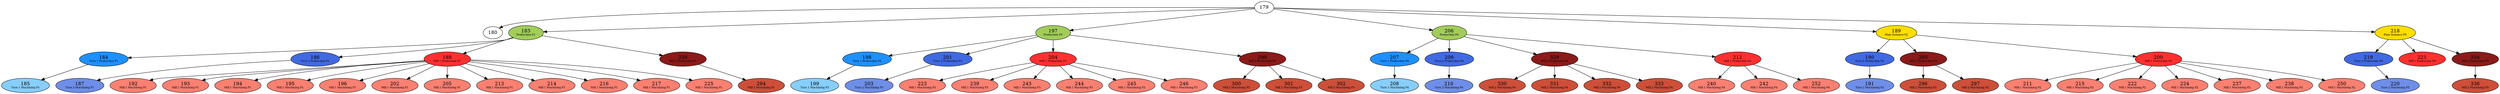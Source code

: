 strict digraph G {
    179 -> 180
    179 -> 183
    183 [label=<183<BR/><FONT POINT-SIZE="8">Production P1</FONT>>, style=filled, fillcolor="#a2cd5a"]
    184 [label=<184<BR/><FONT POINT-SIZE="8">Turn 1 Production P1</FONT>>, style=filled, fillcolor="#1e90ff"]
    183 -> 184
    186 [label=<186<BR/><FONT POINT-SIZE="8">Turn 2 Production P1</FONT>>, style=filled, fillcolor="#4169e1"]
    183 -> 186
    188 [label=<188<BR/><FONT POINT-SIZE="8">Mill 1 Production P1</FONT>>, style=filled, fillcolor="#ff3030"]
    183 -> 188
    226 [label=<226<BR/><FONT POINT-SIZE="8">Mill 2 Production P1</FONT>>, style=filled, fillcolor="#8b1a1a"]
    183 -> 226
    185 [label=<185<BR/><FONT POINT-SIZE="8">Turn 1 Machining P1</FONT>>, style=filled, fillcolor="#87cefa"]
    184 -> 185
    187 [label=<187<BR/><FONT POINT-SIZE="8">Turn 2 Machining P1</FONT>>, style=filled, fillcolor="#6f8ee7"]
    186 -> 187
    192 [label=<192<BR/><FONT POINT-SIZE="8">Mill 1 Machining P1</FONT>>, style=filled, fillcolor="#fa8072"]
    188 -> 192
    193 [label=<193<BR/><FONT POINT-SIZE="8">Mill 1 Machining P1</FONT>>, style=filled, fillcolor="#fa8072"]
    188 -> 193
    194 [label=<194<BR/><FONT POINT-SIZE="8">Mill 1 Machining P1</FONT>>, style=filled, fillcolor="#fa8072"]
    188 -> 194
    195 [label=<195<BR/><FONT POINT-SIZE="8">Mill 1 Machining P1</FONT>>, style=filled, fillcolor="#fa8072"]
    188 -> 195
    196 [label=<196<BR/><FONT POINT-SIZE="8">Mill 1 Machining P1</FONT>>, style=filled, fillcolor="#fa8072"]
    188 -> 196
    202 [label=<202<BR/><FONT POINT-SIZE="8">Mill 1 Machining P1</FONT>>, style=filled, fillcolor="#fa8072"]
    188 -> 202
    205 [label=<205<BR/><FONT POINT-SIZE="8">Mill 1 Machining P1</FONT>>, style=filled, fillcolor="#fa8072"]
    188 -> 205
    213 [label=<213<BR/><FONT POINT-SIZE="8">Mill 1 Machining P1</FONT>>, style=filled, fillcolor="#fa8072"]
    188 -> 213
    214 [label=<214<BR/><FONT POINT-SIZE="8">Mill 1 Machining P1</FONT>>, style=filled, fillcolor="#fa8072"]
    188 -> 214
    216 [label=<216<BR/><FONT POINT-SIZE="8">Mill 1 Machining P1</FONT>>, style=filled, fillcolor="#fa8072"]
    188 -> 216
    217 [label=<217<BR/><FONT POINT-SIZE="8">Mill 1 Machining P1</FONT>>, style=filled, fillcolor="#fa8072"]
    188 -> 217
    225 [label=<225<BR/><FONT POINT-SIZE="8">Mill 1 Machining P1</FONT>>, style=filled, fillcolor="#fa8072"]
    188 -> 225
    294 [label=<294<BR/><FONT POINT-SIZE="8">Mill 2 Machining P1</FONT>>, style=filled, fillcolor="#cd4f39"]
    226 -> 294
    179 -> 197
    197 [label=<197<BR/><FONT POINT-SIZE="8">Production P3</FONT>>, style=filled, fillcolor="#a2cd5a"]
    198 [label=<198<BR/><FONT POINT-SIZE="8">Turn 1 Production P3</FONT>>, style=filled, fillcolor="#1e90ff"]
    197 -> 198
    201 [label=<201<BR/><FONT POINT-SIZE="8">Turn 2 Production P3</FONT>>, style=filled, fillcolor="#4169e1"]
    197 -> 201
    204 [label=<204<BR/><FONT POINT-SIZE="8">Mill 1 Production P3</FONT>>, style=filled, fillcolor="#ff3030"]
    197 -> 204
    299 [label=<299<BR/><FONT POINT-SIZE="8">Mill 2 Production P3</FONT>>, style=filled, fillcolor="#8b1a1a"]
    197 -> 299
    199 [label=<199<BR/><FONT POINT-SIZE="8">Turn 1 Machining P3</FONT>>, style=filled, fillcolor="#87cefa"]
    198 -> 199
    203 [label=<203<BR/><FONT POINT-SIZE="8">Turn 2 Machining P3</FONT>>, style=filled, fillcolor="#6f8ee7"]
    201 -> 203
    223 [label=<223<BR/><FONT POINT-SIZE="8">Mill 1 Machining P3</FONT>>, style=filled, fillcolor="#fa8072"]
    204 -> 223
    239 [label=<239<BR/><FONT POINT-SIZE="8">Mill 1 Machining P3</FONT>>, style=filled, fillcolor="#fa8072"]
    204 -> 239
    243 [label=<243<BR/><FONT POINT-SIZE="8">Mill 1 Machining P3</FONT>>, style=filled, fillcolor="#fa8072"]
    204 -> 243
    244 [label=<244<BR/><FONT POINT-SIZE="8">Mill 1 Machining P3</FONT>>, style=filled, fillcolor="#fa8072"]
    204 -> 244
    245 [label=<245<BR/><FONT POINT-SIZE="8">Mill 1 Machining P3</FONT>>, style=filled, fillcolor="#fa8072"]
    204 -> 245
    246 [label=<246<BR/><FONT POINT-SIZE="8">Mill 1 Machining P3</FONT>>, style=filled, fillcolor="#fa8072"]
    204 -> 246
    300 [label=<300<BR/><FONT POINT-SIZE="8">Mill 2 Machining P3</FONT>>, style=filled, fillcolor="#cd4f39"]
    299 -> 300
    301 [label=<301<BR/><FONT POINT-SIZE="8">Mill 2 Machining P3</FONT>>, style=filled, fillcolor="#cd4f39"]
    299 -> 301
    302 [label=<302<BR/><FONT POINT-SIZE="8">Mill 2 Machining P3</FONT>>, style=filled, fillcolor="#cd4f39"]
    299 -> 302
    179 -> 206
    206 [label=<206<BR/><FONT POINT-SIZE="8">Production P4</FONT>>, style=filled, fillcolor="#a2cd5a"]
    207 [label=<207<BR/><FONT POINT-SIZE="8">Turn 1 Production P4</FONT>>, style=filled, fillcolor="#1e90ff"]
    206 -> 207
    209 [label=<209<BR/><FONT POINT-SIZE="8">Turn 2 Production P4</FONT>>, style=filled, fillcolor="#4169e1"]
    206 -> 209
    329 [label=<329<BR/><FONT POINT-SIZE="8">Mill 2 Production P4</FONT>>, style=filled, fillcolor="#8b1a1a"]
    206 -> 329
    212 [label=<212<BR/><FONT POINT-SIZE="8">Mill 1 Production P4</FONT>>, style=filled, fillcolor="#ff3030"]
    206 -> 212
    208 [label=<208<BR/><FONT POINT-SIZE="8">Turn 1 Machining P4</FONT>>, style=filled, fillcolor="#87cefa"]
    207 -> 208
    210 [label=<210<BR/><FONT POINT-SIZE="8">Turn 2 Machining P4</FONT>>, style=filled, fillcolor="#6f8ee7"]
    209 -> 210
    330 [label=<330<BR/><FONT POINT-SIZE="8">Mill 2 Machining P4</FONT>>, style=filled, fillcolor="#cd4f39"]
    329 -> 330
    331 [label=<331<BR/><FONT POINT-SIZE="8">Mill 2 Machining P4</FONT>>, style=filled, fillcolor="#cd4f39"]
    329 -> 331
    332 [label=<332<BR/><FONT POINT-SIZE="8">Mill 2 Machining P4</FONT>>, style=filled, fillcolor="#cd4f39"]
    329 -> 332
    333 [label=<333<BR/><FONT POINT-SIZE="8">Mill 2 Machining P4</FONT>>, style=filled, fillcolor="#cd4f39"]
    329 -> 333
    240 [label=<240<BR/><FONT POINT-SIZE="8">Mill 1 Machining P4</FONT>>, style=filled, fillcolor="#fa8072"]
    212 -> 240
    242 [label=<242<BR/><FONT POINT-SIZE="8">Mill 1 Machining P4</FONT>>, style=filled, fillcolor="#fa8072"]
    212 -> 242
    252 [label=<252<BR/><FONT POINT-SIZE="8">Mill 1 Machining P4</FONT>>, style=filled, fillcolor="#fa8072"]
    212 -> 252
    179 -> 189
    189 [label=<189<BR/><FONT POINT-SIZE="8">Plain Instance P2</FONT>>, style=filled, fillcolor="#ffde00"]
    190 [label=<190<BR/><FONT POINT-SIZE="8">Turn 2 Production P2</FONT>>, style=filled, fillcolor="#4169e1"]
    189 -> 190
    295 [label=<295<BR/><FONT POINT-SIZE="8">Mill 2 Production P2</FONT>>, style=filled, fillcolor="#8b1a1a"]
    189 -> 295
    200 [label=<200<BR/><FONT POINT-SIZE="8">Mill 1 Production P2</FONT>>, style=filled, fillcolor="#ff3030"]
    189 -> 200
    191 [label=<191<BR/><FONT POINT-SIZE="8">Turn 2 Machining P2</FONT>>, style=filled, fillcolor="#6f8ee7"]
    190 -> 191
    296 [label=<296<BR/><FONT POINT-SIZE="8">Mill 2 Machining P2</FONT>>, style=filled, fillcolor="#cd4f39"]
    295 -> 296
    297 [label=<297<BR/><FONT POINT-SIZE="8">Mill 2 Machining P2</FONT>>, style=filled, fillcolor="#cd4f39"]
    295 -> 297
    211 [label=<211<BR/><FONT POINT-SIZE="8">Mill 1 Machining P2</FONT>>, style=filled, fillcolor="#fa8072"]
    200 -> 211
    215 [label=<215<BR/><FONT POINT-SIZE="8">Mill 1 Machining P2</FONT>>, style=filled, fillcolor="#fa8072"]
    200 -> 215
    222 [label=<222<BR/><FONT POINT-SIZE="8">Mill 1 Machining P2</FONT>>, style=filled, fillcolor="#fa8072"]
    200 -> 222
    224 [label=<224<BR/><FONT POINT-SIZE="8">Mill 1 Machining P2</FONT>>, style=filled, fillcolor="#fa8072"]
    200 -> 224
    237 [label=<237<BR/><FONT POINT-SIZE="8">Mill 1 Machining P2</FONT>>, style=filled, fillcolor="#fa8072"]
    200 -> 237
    238 [label=<238<BR/><FONT POINT-SIZE="8">Mill 1 Machining P2</FONT>>, style=filled, fillcolor="#fa8072"]
    200 -> 238
    250 [label=<250<BR/><FONT POINT-SIZE="8">Mill 1 Machining P2</FONT>>, style=filled, fillcolor="#fa8072"]
    200 -> 250
    179 -> 218
    218 [label=<218<BR/><FONT POINT-SIZE="8">Plain Instance P5</FONT>>, style=filled, fillcolor="#ffde00"]
    219 [label=<219<BR/><FONT POINT-SIZE="8">Turn 2 Production P5</FONT>>, style=filled, fillcolor="#4169e1"]
    218 -> 219
    221 [label=<221<BR/><FONT POINT-SIZE="8">Mill 1 Production P5</FONT>>, style=filled, fillcolor="#ff3030"]
    218 -> 221
    334 [label=<334<BR/><FONT POINT-SIZE="8">Mill 2 Production P5</FONT>>, style=filled, fillcolor="#8b1a1a"]
    218 -> 334
    220 [label=<220<BR/><FONT POINT-SIZE="8">Turn 2 Machining P5</FONT>>, style=filled, fillcolor="#6f8ee7"]
    219 -> 220
    336 [label=<336<BR/><FONT POINT-SIZE="8">Mill 2 Machining P5</FONT>>, style=filled, fillcolor="#cd4f39"]
    334 -> 336
}
